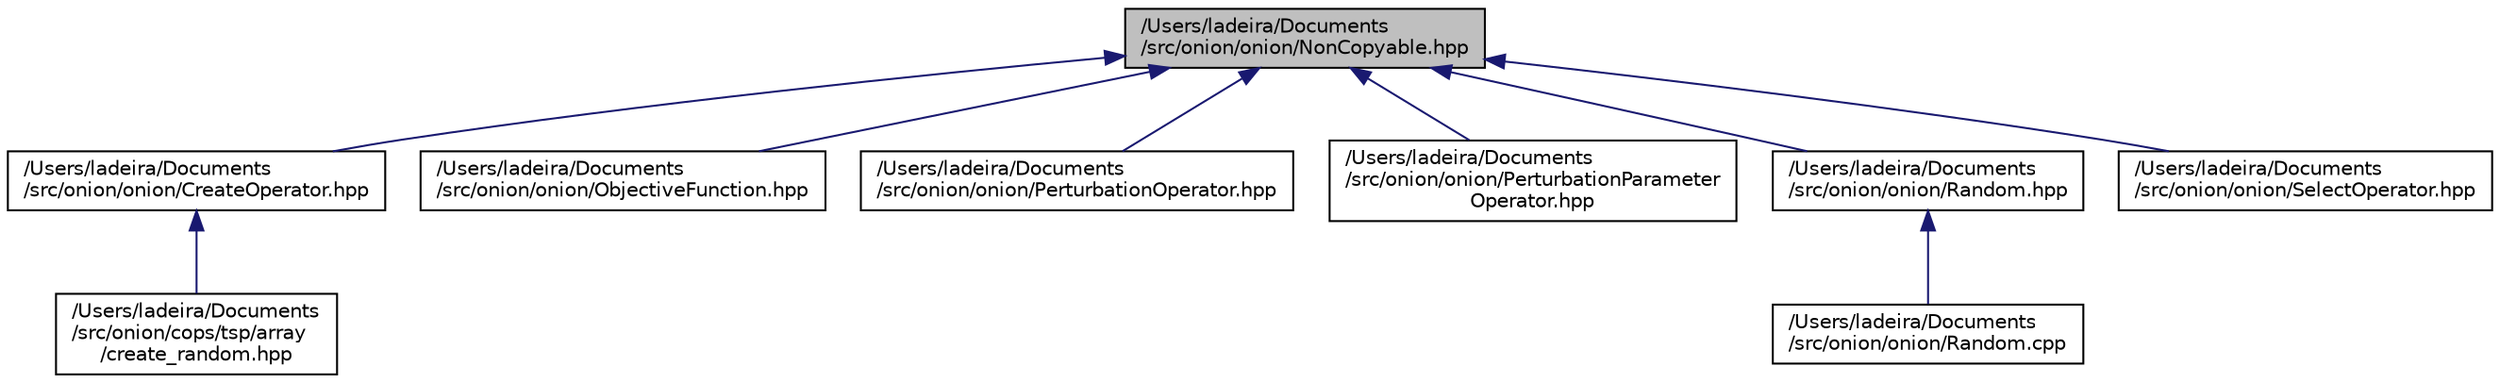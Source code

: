 digraph "/Users/ladeira/Documents/src/onion/onion/NonCopyable.hpp"
{
 // LATEX_PDF_SIZE
  edge [fontname="Helvetica",fontsize="10",labelfontname="Helvetica",labelfontsize="10"];
  node [fontname="Helvetica",fontsize="10",shape=record];
  Node1 [label="/Users/ladeira/Documents\l/src/onion/onion/NonCopyable.hpp",height=0.2,width=0.4,color="black", fillcolor="grey75", style="filled", fontcolor="black",tooltip="Contains the declaration of the NonCopyable class."];
  Node1 -> Node2 [dir="back",color="midnightblue",fontsize="10",style="solid",fontname="Helvetica"];
  Node2 [label="/Users/ladeira/Documents\l/src/onion/onion/CreateOperator.hpp",height=0.2,width=0.4,color="black", fillcolor="white", style="filled",URL="$_create_operator_8hpp.html",tooltip="This header defines the interface of the Create component."];
  Node2 -> Node3 [dir="back",color="midnightblue",fontsize="10",style="solid",fontname="Helvetica"];
  Node3 [label="/Users/ladeira/Documents\l/src/onion/cops/tsp/array\l/create_random.hpp",height=0.2,width=0.4,color="black", fillcolor="white", style="filled",URL="$create__random_8hpp.html",tooltip=" "];
  Node1 -> Node4 [dir="back",color="midnightblue",fontsize="10",style="solid",fontname="Helvetica"];
  Node4 [label="/Users/ladeira/Documents\l/src/onion/onion/ObjectiveFunction.hpp",height=0.2,width=0.4,color="black", fillcolor="white", style="filled",URL="$_objective_function_8hpp.html",tooltip="This header introduces the ObjectiveFunction class interface."];
  Node1 -> Node5 [dir="back",color="midnightblue",fontsize="10",style="solid",fontname="Helvetica"];
  Node5 [label="/Users/ladeira/Documents\l/src/onion/onion/PerturbationOperator.hpp",height=0.2,width=0.4,color="black", fillcolor="white", style="filled",URL="$_perturbation_operator_8hpp.html",tooltip="This header defines the PerturbationOperator ADT."];
  Node1 -> Node6 [dir="back",color="midnightblue",fontsize="10",style="solid",fontname="Helvetica"];
  Node6 [label="/Users/ladeira/Documents\l/src/onion/onion/PerturbationParameter\lOperator.hpp",height=0.2,width=0.4,color="black", fillcolor="white", style="filled",URL="$_perturbation_parameter_operator_8hpp.html",tooltip="This header defines the PerturbationParameterOperator ADT."];
  Node1 -> Node7 [dir="back",color="midnightblue",fontsize="10",style="solid",fontname="Helvetica"];
  Node7 [label="/Users/ladeira/Documents\l/src/onion/onion/Random.hpp",height=0.2,width=0.4,color="black", fillcolor="white", style="filled",URL="$_random_8hpp.html",tooltip="This header introduces the random number generation (RNG) facilities of the Onion Framework."];
  Node7 -> Node8 [dir="back",color="midnightblue",fontsize="10",style="solid",fontname="Helvetica"];
  Node8 [label="/Users/ladeira/Documents\l/src/onion/onion/Random.cpp",height=0.2,width=0.4,color="black", fillcolor="white", style="filled",URL="$_random_8cpp.html",tooltip="Implementation of the global RandomEngine object."];
  Node1 -> Node9 [dir="back",color="midnightblue",fontsize="10",style="solid",fontname="Helvetica"];
  Node9 [label="/Users/ladeira/Documents\l/src/onion/onion/SelectOperator.hpp",height=0.2,width=0.4,color="black", fillcolor="white", style="filled",URL="$_select_operator_8hpp.html",tooltip="This header introduces the SelectOperator class interface."];
}

